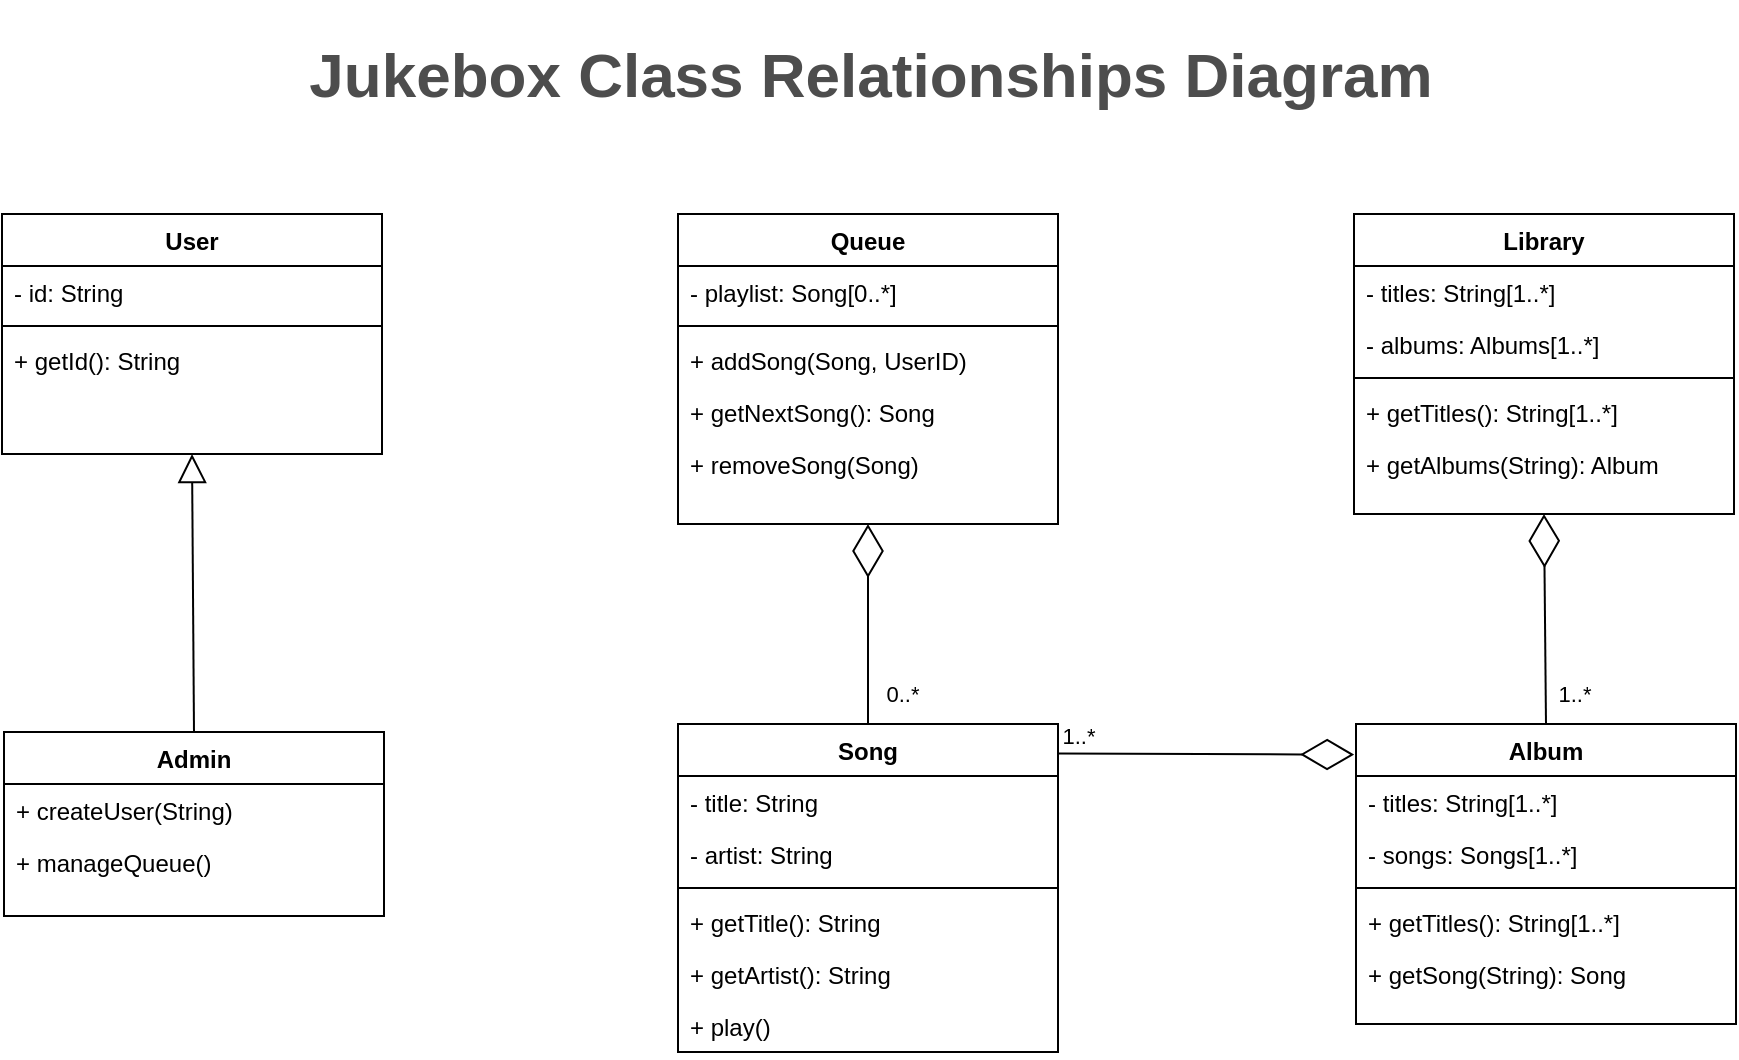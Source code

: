 <mxfile version="20.7.4" type="device"><diagram id="C5RBs43oDa-KdzZeNtuy" name="Page-1"><mxGraphModel dx="1300" dy="840" grid="1" gridSize="10" guides="1" tooltips="1" connect="1" arrows="1" fold="1" page="1" pageScale="1" pageWidth="1169" pageHeight="827" math="0" shadow="0"><root><mxCell id="WIyWlLk6GJQsqaUBKTNV-0"/><mxCell id="WIyWlLk6GJQsqaUBKTNV-1" parent="WIyWlLk6GJQsqaUBKTNV-0"/><mxCell id="zkfFHV4jXpPFQw0GAbJ--0" value="Admin" style="swimlane;fontStyle=1;align=center;verticalAlign=top;childLayout=stackLayout;horizontal=1;startSize=26;horizontalStack=0;resizeParent=1;resizeLast=0;collapsible=1;marginBottom=0;rounded=0;shadow=0;strokeWidth=1;" parent="WIyWlLk6GJQsqaUBKTNV-1" vertex="1"><mxGeometry x="151" y="408" width="190" height="92" as="geometry"><mxRectangle x="230" y="140" width="160" height="26" as="alternateBounds"/></mxGeometry></mxCell><mxCell id="v3OEn8kDB57OGk1_FX8C-0" value="+ createUser(String)" style="text;align=left;verticalAlign=top;spacingLeft=4;spacingRight=4;overflow=hidden;rotatable=0;points=[[0,0.5],[1,0.5]];portConstraint=eastwest;" parent="zkfFHV4jXpPFQw0GAbJ--0" vertex="1"><mxGeometry y="26" width="190" height="26" as="geometry"/></mxCell><mxCell id="v3OEn8kDB57OGk1_FX8C-6" value="+ manageQueue()" style="text;align=left;verticalAlign=top;spacingLeft=4;spacingRight=4;overflow=hidden;rotatable=0;points=[[0,0.5],[1,0.5]];portConstraint=eastwest;" parent="zkfFHV4jXpPFQw0GAbJ--0" vertex="1"><mxGeometry y="52" width="190" height="26" as="geometry"/></mxCell><mxCell id="zkfFHV4jXpPFQw0GAbJ--6" value="Queue" style="swimlane;fontStyle=1;align=center;verticalAlign=top;childLayout=stackLayout;horizontal=1;startSize=26;horizontalStack=0;resizeParent=1;resizeLast=0;collapsible=1;marginBottom=0;rounded=0;shadow=0;strokeWidth=1;" parent="WIyWlLk6GJQsqaUBKTNV-1" vertex="1"><mxGeometry x="488" y="149" width="190" height="155" as="geometry"><mxRectangle x="130" y="380" width="160" height="26" as="alternateBounds"/></mxGeometry></mxCell><mxCell id="zkfFHV4jXpPFQw0GAbJ--7" value="- playlist: Song[0..*]" style="text;align=left;verticalAlign=top;spacingLeft=4;spacingRight=4;overflow=hidden;rotatable=0;points=[[0,0.5],[1,0.5]];portConstraint=eastwest;" parent="zkfFHV4jXpPFQw0GAbJ--6" vertex="1"><mxGeometry y="26" width="190" height="26" as="geometry"/></mxCell><mxCell id="zkfFHV4jXpPFQw0GAbJ--9" value="" style="line;html=1;strokeWidth=1;align=left;verticalAlign=middle;spacingTop=-1;spacingLeft=3;spacingRight=3;rotatable=0;labelPosition=right;points=[];portConstraint=eastwest;" parent="zkfFHV4jXpPFQw0GAbJ--6" vertex="1"><mxGeometry y="52" width="190" height="8" as="geometry"/></mxCell><mxCell id="zkfFHV4jXpPFQw0GAbJ--10" value="+ addSong(Song, UserID)" style="text;align=left;verticalAlign=top;spacingLeft=4;spacingRight=4;overflow=hidden;rotatable=0;points=[[0,0.5],[1,0.5]];portConstraint=eastwest;fontStyle=0" parent="zkfFHV4jXpPFQw0GAbJ--6" vertex="1"><mxGeometry y="60" width="190" height="26" as="geometry"/></mxCell><mxCell id="zkfFHV4jXpPFQw0GAbJ--11" value="+ getNextSong(): Song" style="text;align=left;verticalAlign=top;spacingLeft=4;spacingRight=4;overflow=hidden;rotatable=0;points=[[0,0.5],[1,0.5]];portConstraint=eastwest;" parent="zkfFHV4jXpPFQw0GAbJ--6" vertex="1"><mxGeometry y="86" width="190" height="26" as="geometry"/></mxCell><mxCell id="v3OEn8kDB57OGk1_FX8C-14" value="+ removeSong(Song)" style="text;align=left;verticalAlign=top;spacingLeft=4;spacingRight=4;overflow=hidden;rotatable=0;points=[[0,0.5],[1,0.5]];portConstraint=eastwest;" parent="zkfFHV4jXpPFQw0GAbJ--6" vertex="1"><mxGeometry y="112" width="190" height="26" as="geometry"/></mxCell><mxCell id="zkfFHV4jXpPFQw0GAbJ--17" value="Library" style="swimlane;fontStyle=1;align=center;verticalAlign=top;childLayout=stackLayout;horizontal=1;startSize=26;horizontalStack=0;resizeParent=1;resizeLast=0;collapsible=1;marginBottom=0;rounded=0;shadow=0;strokeWidth=1;" parent="WIyWlLk6GJQsqaUBKTNV-1" vertex="1"><mxGeometry x="826" y="149" width="190" height="150" as="geometry"><mxRectangle x="550" y="140" width="160" height="26" as="alternateBounds"/></mxGeometry></mxCell><mxCell id="zkfFHV4jXpPFQw0GAbJ--18" value="- titles: String[1..*]" style="text;align=left;verticalAlign=top;spacingLeft=4;spacingRight=4;overflow=hidden;rotatable=0;points=[[0,0.5],[1,0.5]];portConstraint=eastwest;" parent="zkfFHV4jXpPFQw0GAbJ--17" vertex="1"><mxGeometry y="26" width="190" height="26" as="geometry"/></mxCell><mxCell id="zkfFHV4jXpPFQw0GAbJ--19" value="- albums: Albums[1..*]" style="text;align=left;verticalAlign=top;spacingLeft=4;spacingRight=4;overflow=hidden;rotatable=0;points=[[0,0.5],[1,0.5]];portConstraint=eastwest;rounded=0;shadow=0;html=0;" parent="zkfFHV4jXpPFQw0GAbJ--17" vertex="1"><mxGeometry y="52" width="190" height="26" as="geometry"/></mxCell><mxCell id="zkfFHV4jXpPFQw0GAbJ--23" value="" style="line;html=1;strokeWidth=1;align=left;verticalAlign=middle;spacingTop=-1;spacingLeft=3;spacingRight=3;rotatable=0;labelPosition=right;points=[];portConstraint=eastwest;" parent="zkfFHV4jXpPFQw0GAbJ--17" vertex="1"><mxGeometry y="78" width="190" height="8" as="geometry"/></mxCell><mxCell id="zkfFHV4jXpPFQw0GAbJ--24" value="+ getTitles(): String[1..*]" style="text;align=left;verticalAlign=top;spacingLeft=4;spacingRight=4;overflow=hidden;rotatable=0;points=[[0,0.5],[1,0.5]];portConstraint=eastwest;" parent="zkfFHV4jXpPFQw0GAbJ--17" vertex="1"><mxGeometry y="86" width="190" height="26" as="geometry"/></mxCell><mxCell id="zkfFHV4jXpPFQw0GAbJ--25" value="+ getAlbums(String): Album" style="text;align=left;verticalAlign=top;spacingLeft=4;spacingRight=4;overflow=hidden;rotatable=0;points=[[0,0.5],[1,0.5]];portConstraint=eastwest;" parent="zkfFHV4jXpPFQw0GAbJ--17" vertex="1"><mxGeometry y="112" width="190" height="26" as="geometry"/></mxCell><mxCell id="v3OEn8kDB57OGk1_FX8C-7" value="User" style="swimlane;fontStyle=1;align=center;verticalAlign=top;childLayout=stackLayout;horizontal=1;startSize=26;horizontalStack=0;resizeParent=1;resizeLast=0;collapsible=1;marginBottom=0;rounded=0;shadow=0;strokeWidth=1;" parent="WIyWlLk6GJQsqaUBKTNV-1" vertex="1"><mxGeometry x="150" y="149" width="190" height="120" as="geometry"><mxRectangle x="320" y="90" width="160" height="26" as="alternateBounds"/></mxGeometry></mxCell><mxCell id="v3OEn8kDB57OGk1_FX8C-8" value="- id: String" style="text;align=left;verticalAlign=top;spacingLeft=4;spacingRight=4;overflow=hidden;rotatable=0;points=[[0,0.5],[1,0.5]];portConstraint=eastwest;" parent="v3OEn8kDB57OGk1_FX8C-7" vertex="1"><mxGeometry y="26" width="190" height="26" as="geometry"/></mxCell><mxCell id="v3OEn8kDB57OGk1_FX8C-9" value="" style="line;html=1;strokeWidth=1;align=left;verticalAlign=middle;spacingTop=-1;spacingLeft=3;spacingRight=3;rotatable=0;labelPosition=right;points=[];portConstraint=eastwest;" parent="v3OEn8kDB57OGk1_FX8C-7" vertex="1"><mxGeometry y="52" width="190" height="8" as="geometry"/></mxCell><mxCell id="v3OEn8kDB57OGk1_FX8C-10" value="+ getId(): String" style="text;align=left;verticalAlign=top;spacingLeft=4;spacingRight=4;overflow=hidden;rotatable=0;points=[[0,0.5],[1,0.5]];portConstraint=eastwest;" parent="v3OEn8kDB57OGk1_FX8C-7" vertex="1"><mxGeometry y="60" width="190" height="26" as="geometry"/></mxCell><mxCell id="v3OEn8kDB57OGk1_FX8C-15" value="Album" style="swimlane;fontStyle=1;align=center;verticalAlign=top;childLayout=stackLayout;horizontal=1;startSize=26;horizontalStack=0;resizeParent=1;resizeLast=0;collapsible=1;marginBottom=0;rounded=0;shadow=0;strokeWidth=1;" parent="WIyWlLk6GJQsqaUBKTNV-1" vertex="1"><mxGeometry x="827" y="404" width="190" height="150" as="geometry"><mxRectangle x="550" y="140" width="160" height="26" as="alternateBounds"/></mxGeometry></mxCell><mxCell id="v3OEn8kDB57OGk1_FX8C-16" value="- titles: String[1..*]" style="text;align=left;verticalAlign=top;spacingLeft=4;spacingRight=4;overflow=hidden;rotatable=0;points=[[0,0.5],[1,0.5]];portConstraint=eastwest;" parent="v3OEn8kDB57OGk1_FX8C-15" vertex="1"><mxGeometry y="26" width="190" height="26" as="geometry"/></mxCell><mxCell id="v3OEn8kDB57OGk1_FX8C-17" value="- songs: Songs[1..*]" style="text;align=left;verticalAlign=top;spacingLeft=4;spacingRight=4;overflow=hidden;rotatable=0;points=[[0,0.5],[1,0.5]];portConstraint=eastwest;rounded=0;shadow=0;html=0;" parent="v3OEn8kDB57OGk1_FX8C-15" vertex="1"><mxGeometry y="52" width="190" height="26" as="geometry"/></mxCell><mxCell id="v3OEn8kDB57OGk1_FX8C-18" value="" style="line;html=1;strokeWidth=1;align=left;verticalAlign=middle;spacingTop=-1;spacingLeft=3;spacingRight=3;rotatable=0;labelPosition=right;points=[];portConstraint=eastwest;" parent="v3OEn8kDB57OGk1_FX8C-15" vertex="1"><mxGeometry y="78" width="190" height="8" as="geometry"/></mxCell><mxCell id="v3OEn8kDB57OGk1_FX8C-19" value="+ getTitles(): String[1..*]" style="text;align=left;verticalAlign=top;spacingLeft=4;spacingRight=4;overflow=hidden;rotatable=0;points=[[0,0.5],[1,0.5]];portConstraint=eastwest;" parent="v3OEn8kDB57OGk1_FX8C-15" vertex="1"><mxGeometry y="86" width="190" height="26" as="geometry"/></mxCell><mxCell id="v3OEn8kDB57OGk1_FX8C-20" value="+ getSong(String): Song" style="text;align=left;verticalAlign=top;spacingLeft=4;spacingRight=4;overflow=hidden;rotatable=0;points=[[0,0.5],[1,0.5]];portConstraint=eastwest;" parent="v3OEn8kDB57OGk1_FX8C-15" vertex="1"><mxGeometry y="112" width="190" height="26" as="geometry"/></mxCell><mxCell id="v3OEn8kDB57OGk1_FX8C-21" value="Song" style="swimlane;fontStyle=1;align=center;verticalAlign=top;childLayout=stackLayout;horizontal=1;startSize=26;horizontalStack=0;resizeParent=1;resizeLast=0;collapsible=1;marginBottom=0;rounded=0;shadow=0;strokeWidth=1;" parent="WIyWlLk6GJQsqaUBKTNV-1" vertex="1"><mxGeometry x="488" y="404" width="190" height="164" as="geometry"><mxRectangle x="130" y="380" width="160" height="26" as="alternateBounds"/></mxGeometry></mxCell><mxCell id="v3OEn8kDB57OGk1_FX8C-22" value="- title: String" style="text;align=left;verticalAlign=top;spacingLeft=4;spacingRight=4;overflow=hidden;rotatable=0;points=[[0,0.5],[1,0.5]];portConstraint=eastwest;" parent="v3OEn8kDB57OGk1_FX8C-21" vertex="1"><mxGeometry y="26" width="190" height="26" as="geometry"/></mxCell><mxCell id="v3OEn8kDB57OGk1_FX8C-27" value="- artist: String" style="text;align=left;verticalAlign=top;spacingLeft=4;spacingRight=4;overflow=hidden;rotatable=0;points=[[0,0.5],[1,0.5]];portConstraint=eastwest;" parent="v3OEn8kDB57OGk1_FX8C-21" vertex="1"><mxGeometry y="52" width="190" height="26" as="geometry"/></mxCell><mxCell id="v3OEn8kDB57OGk1_FX8C-23" value="" style="line;html=1;strokeWidth=1;align=left;verticalAlign=middle;spacingTop=-1;spacingLeft=3;spacingRight=3;rotatable=0;labelPosition=right;points=[];portConstraint=eastwest;" parent="v3OEn8kDB57OGk1_FX8C-21" vertex="1"><mxGeometry y="78" width="190" height="8" as="geometry"/></mxCell><mxCell id="v3OEn8kDB57OGk1_FX8C-24" value="+ getTitle(): String" style="text;align=left;verticalAlign=top;spacingLeft=4;spacingRight=4;overflow=hidden;rotatable=0;points=[[0,0.5],[1,0.5]];portConstraint=eastwest;fontStyle=0" parent="v3OEn8kDB57OGk1_FX8C-21" vertex="1"><mxGeometry y="86" width="190" height="26" as="geometry"/></mxCell><mxCell id="v3OEn8kDB57OGk1_FX8C-25" value="+ getArtist(): String" style="text;align=left;verticalAlign=top;spacingLeft=4;spacingRight=4;overflow=hidden;rotatable=0;points=[[0,0.5],[1,0.5]];portConstraint=eastwest;" parent="v3OEn8kDB57OGk1_FX8C-21" vertex="1"><mxGeometry y="112" width="190" height="26" as="geometry"/></mxCell><mxCell id="v3OEn8kDB57OGk1_FX8C-26" value="+ play()" style="text;align=left;verticalAlign=top;spacingLeft=4;spacingRight=4;overflow=hidden;rotatable=0;points=[[0,0.5],[1,0.5]];portConstraint=eastwest;" parent="v3OEn8kDB57OGk1_FX8C-21" vertex="1"><mxGeometry y="138" width="190" height="26" as="geometry"/></mxCell><mxCell id="v3OEn8kDB57OGk1_FX8C-31" value="Jukebox Class Relationships Diagram" style="text;align=center;fontStyle=1;verticalAlign=middle;spacingLeft=3;spacingRight=3;strokeColor=none;rotatable=0;points=[[0,0.5],[1,0.5]];portConstraint=eastwest;fontSize=31;fontColor=#4D4D4D;" parent="WIyWlLk6GJQsqaUBKTNV-1" vertex="1"><mxGeometry x="275" y="42" width="619" height="68" as="geometry"/></mxCell><mxCell id="1" value="0..*" style="endArrow=diamondThin;endFill=0;endSize=24;html=1;rounded=0;entryX=0.5;entryY=1;entryDx=0;entryDy=0;" parent="WIyWlLk6GJQsqaUBKTNV-1" source="v3OEn8kDB57OGk1_FX8C-21" target="zkfFHV4jXpPFQw0GAbJ--6" edge="1"><mxGeometry x="-0.72" y="-17" width="160" relative="1" as="geometry"><mxPoint x="390" y="460" as="sourcePoint"/><mxPoint x="550" y="460" as="targetPoint"/><mxPoint y="-1" as="offset"/></mxGeometry></mxCell><mxCell id="2" value="1..*" style="endArrow=diamondThin;endFill=0;endSize=24;html=1;rounded=0;entryX=-0.005;entryY=0.102;entryDx=0;entryDy=0;entryPerimeter=0;exitX=1;exitY=0.09;exitDx=0;exitDy=0;exitPerimeter=0;" parent="WIyWlLk6GJQsqaUBKTNV-1" source="v3OEn8kDB57OGk1_FX8C-21" target="v3OEn8kDB57OGk1_FX8C-15" edge="1"><mxGeometry x="-0.873" y="9" width="160" relative="1" as="geometry"><mxPoint x="690" y="420" as="sourcePoint"/><mxPoint x="870" y="430" as="targetPoint"/><mxPoint as="offset"/></mxGeometry></mxCell><mxCell id="3" value="1..*" style="endArrow=diamondThin;endFill=0;endSize=24;html=1;rounded=0;entryX=0.5;entryY=1;entryDx=0;entryDy=0;exitX=0.5;exitY=0;exitDx=0;exitDy=0;" parent="WIyWlLk6GJQsqaUBKTNV-1" source="v3OEn8kDB57OGk1_FX8C-15" target="zkfFHV4jXpPFQw0GAbJ--17" edge="1"><mxGeometry x="-0.736" y="-14" width="160" relative="1" as="geometry"><mxPoint x="921" y="400" as="sourcePoint"/><mxPoint x="736" y="450" as="targetPoint"/><mxPoint y="-1" as="offset"/></mxGeometry></mxCell><mxCell id="wWoG1tpn-tCdGIEPyEHw-4" value="" style="endArrow=block;endFill=0;endSize=12;html=1;rounded=0;exitX=0.5;exitY=0;exitDx=0;exitDy=0;entryX=0.5;entryY=1;entryDx=0;entryDy=0;" edge="1" parent="WIyWlLk6GJQsqaUBKTNV-1" source="zkfFHV4jXpPFQw0GAbJ--0" target="v3OEn8kDB57OGk1_FX8C-7"><mxGeometry width="160" relative="1" as="geometry"><mxPoint x="320" y="260" as="sourcePoint"/><mxPoint x="480" y="260" as="targetPoint"/></mxGeometry></mxCell></root></mxGraphModel></diagram></mxfile>